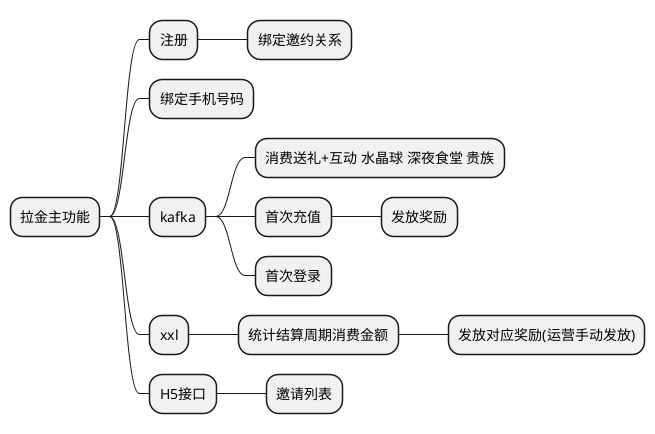 @startmindmap
* 拉金主功能
** 注册
*** 绑定邀约关系
** 绑定手机号码
** kafka
*** 消费送礼+互动 水晶球 深夜食堂 贵族
*** 首次充值
**** 发放奖励
*** 首次登录
** xxl
*** 统计结算周期消费金额
**** 发放对应奖励(运营手动发放)
** H5接口
*** 邀请列表
@endmindmap